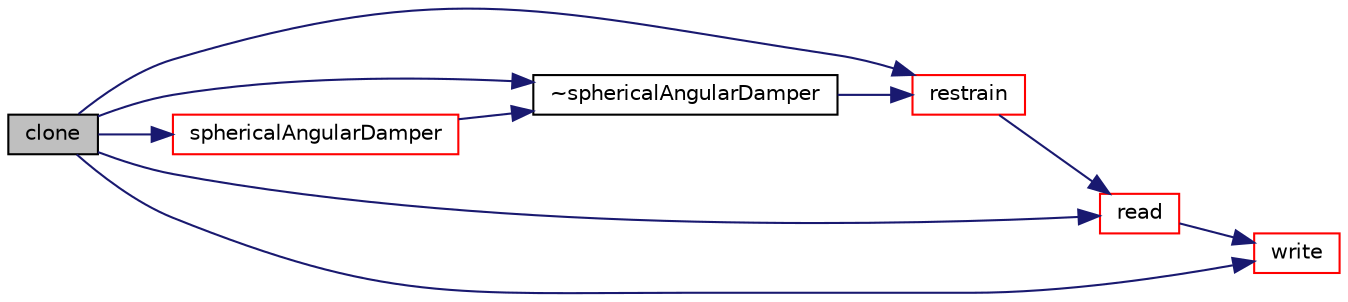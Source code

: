 digraph "clone"
{
  bgcolor="transparent";
  edge [fontname="Helvetica",fontsize="10",labelfontname="Helvetica",labelfontsize="10"];
  node [fontname="Helvetica",fontsize="10",shape=record];
  rankdir="LR";
  Node1 [label="clone",height=0.2,width=0.4,color="black", fillcolor="grey75", style="filled", fontcolor="black"];
  Node1 -> Node2 [color="midnightblue",fontsize="10",style="solid",fontname="Helvetica"];
  Node2 [label="read",height=0.2,width=0.4,color="red",URL="$a02471.html#affa21705bb326eaf3c87a5c6c1e56f3b",tooltip="Update properties from given dictionary. "];
  Node2 -> Node3 [color="midnightblue",fontsize="10",style="solid",fontname="Helvetica"];
  Node3 [label="write",height=0.2,width=0.4,color="red",URL="$a02471.html#a0941061ad5a26be83b4107d05750ace6",tooltip="Write. "];
  Node1 -> Node4 [color="midnightblue",fontsize="10",style="solid",fontname="Helvetica"];
  Node4 [label="restrain",height=0.2,width=0.4,color="red",URL="$a02471.html#a7fa713dfa7e7b8124d760266460acb1a",tooltip="Calculate the restraint position, force and moment. "];
  Node4 -> Node2 [color="midnightblue",fontsize="10",style="solid",fontname="Helvetica"];
  Node1 -> Node5 [color="midnightblue",fontsize="10",style="solid",fontname="Helvetica"];
  Node5 [label="sphericalAngularDamper",height=0.2,width=0.4,color="red",URL="$a02471.html#ae71d1f1d47f506085faef80baf8810ee",tooltip="Construct from components. "];
  Node5 -> Node6 [color="midnightblue",fontsize="10",style="solid",fontname="Helvetica"];
  Node6 [label="~sphericalAngularDamper",height=0.2,width=0.4,color="black",URL="$a02471.html#a812cfece7ab7c9a41c0a7ed5f3b29d25",tooltip="Destructor. "];
  Node6 -> Node4 [color="midnightblue",fontsize="10",style="solid",fontname="Helvetica"];
  Node1 -> Node3 [color="midnightblue",fontsize="10",style="solid",fontname="Helvetica"];
  Node1 -> Node6 [color="midnightblue",fontsize="10",style="solid",fontname="Helvetica"];
}
